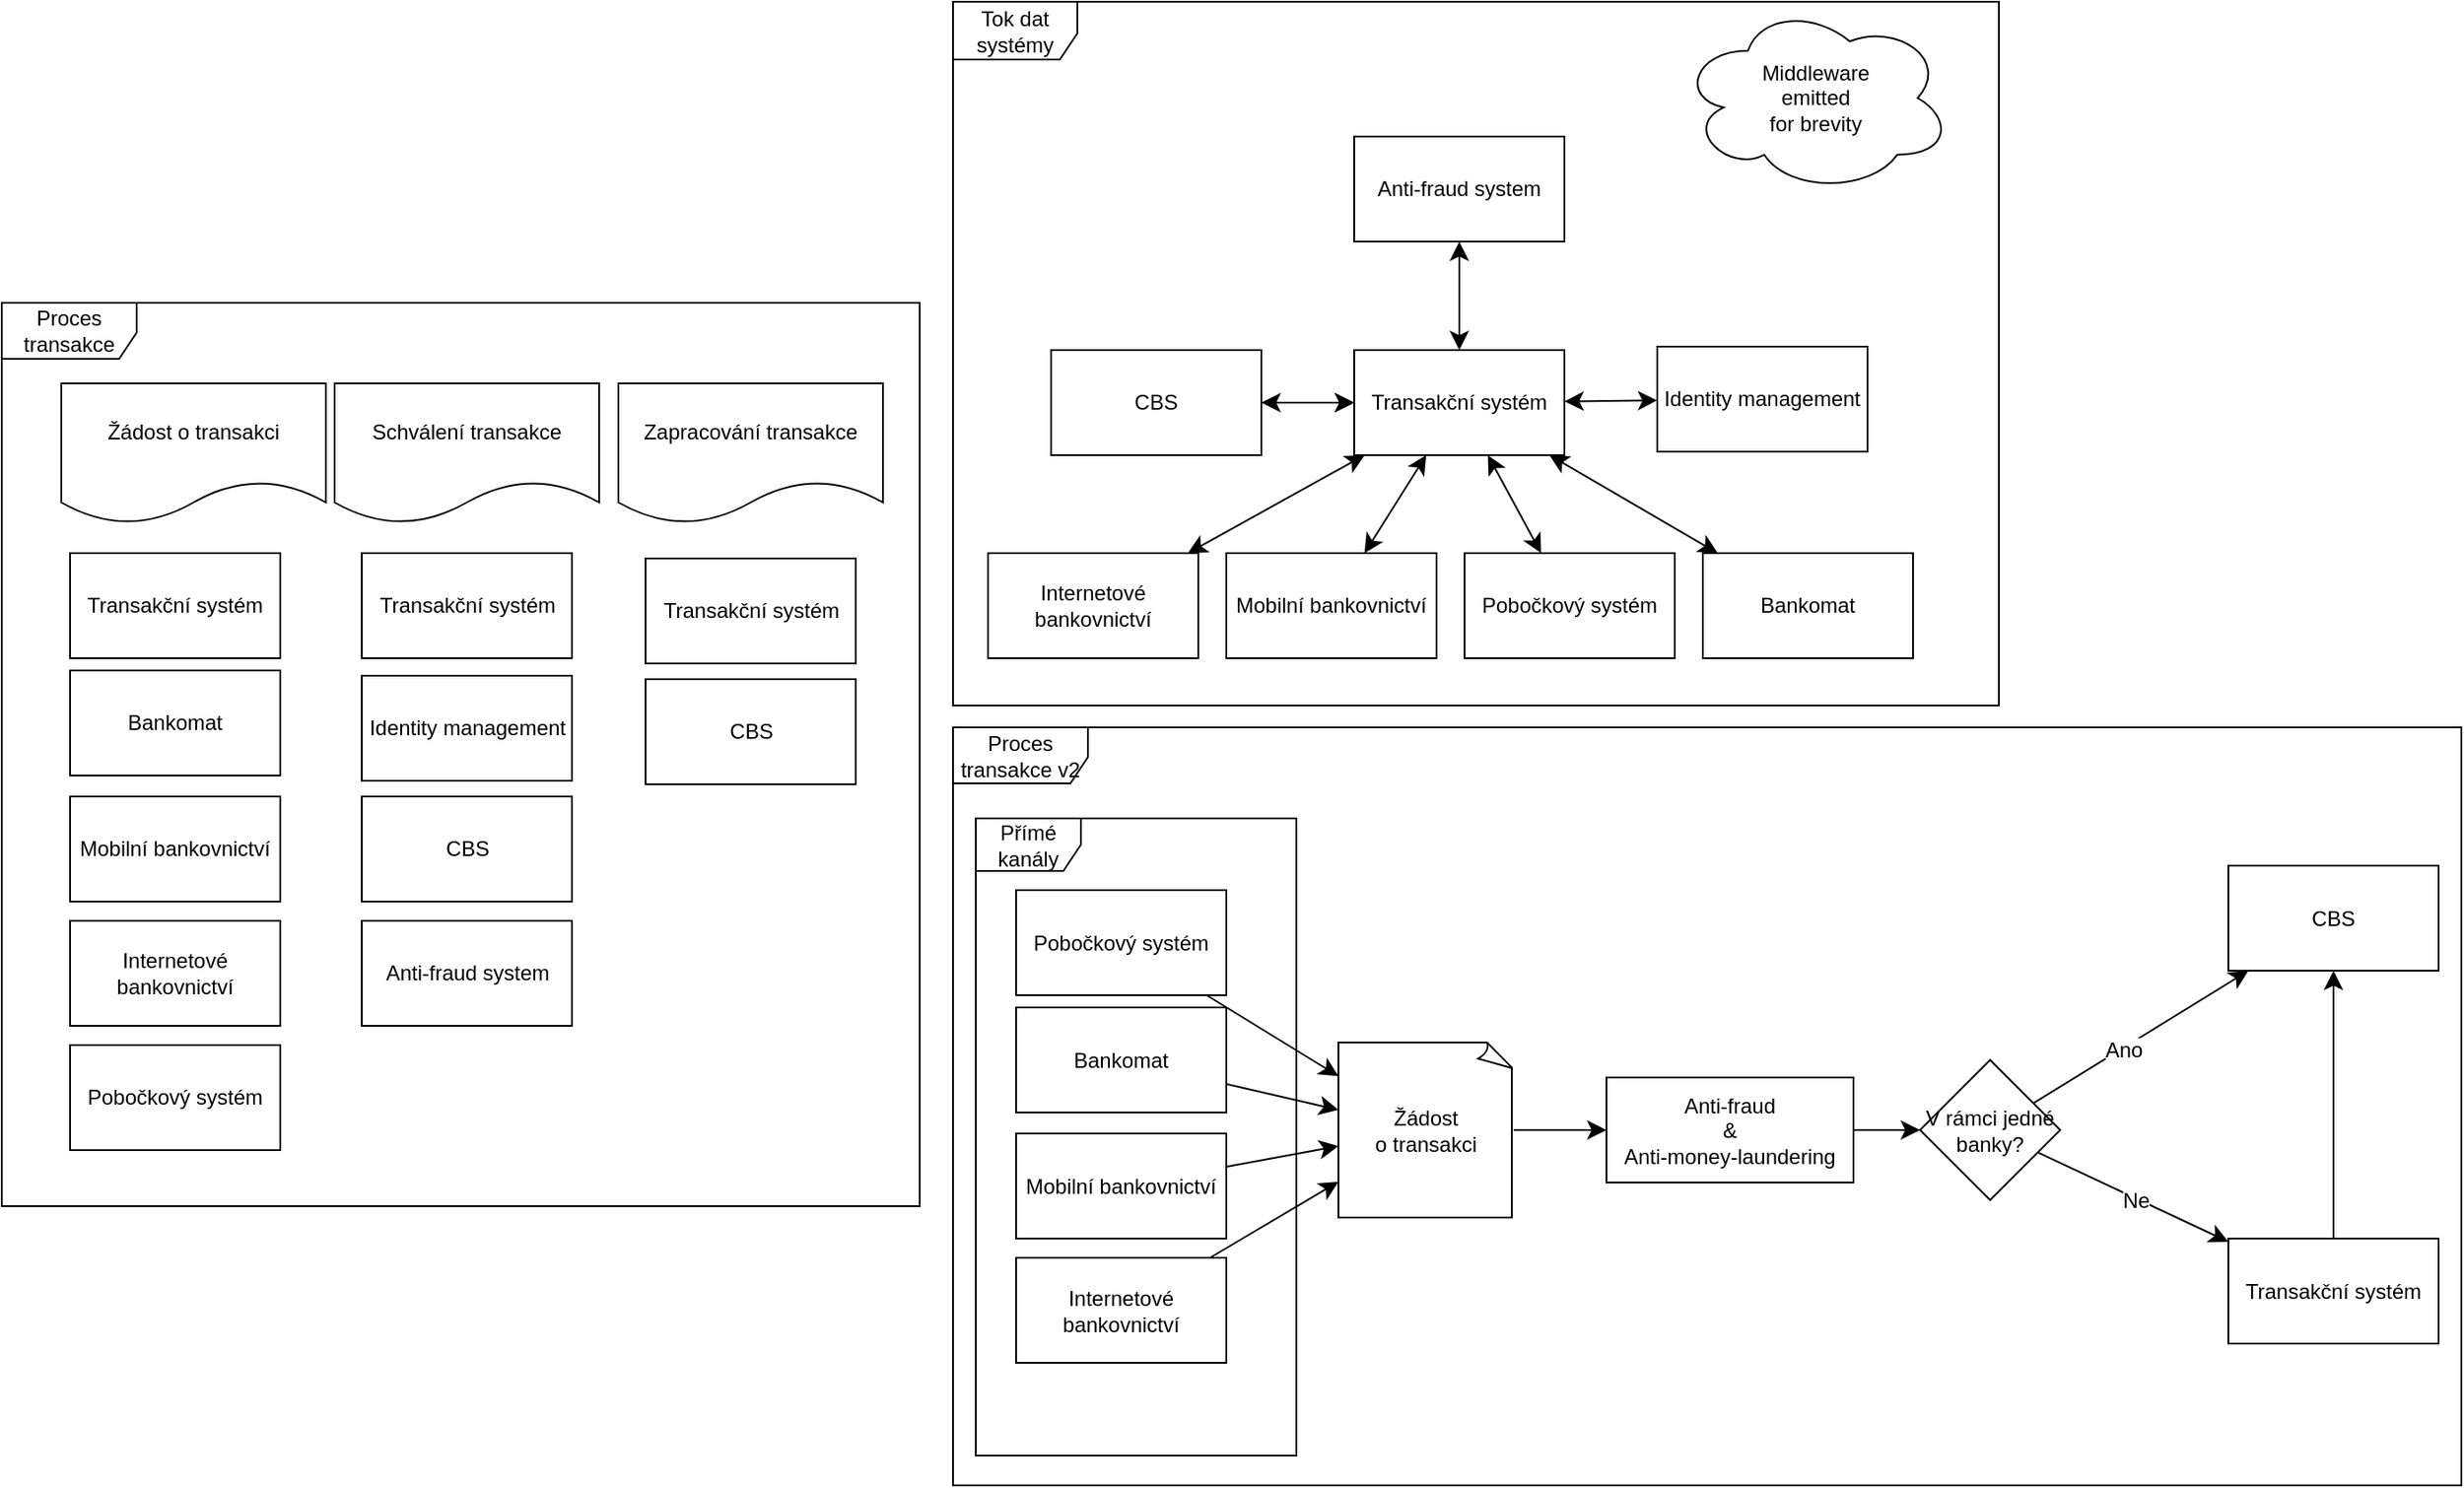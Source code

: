 <mxfile version="27.0.2" pages="4">
  <diagram name="Domain" id="Srr-PB7GzdfBu_JWQ3YN">
    <mxGraphModel dx="1637" dy="1270" grid="0" gridSize="10" guides="1" tooltips="1" connect="1" arrows="1" fold="1" page="0" pageScale="1" pageWidth="850" pageHeight="1100" math="0" shadow="0">
      <root>
        <mxCell id="0" />
        <mxCell id="1" parent="0" />
        <mxCell id="hF1h-VePGLgBySQFq1k3-8" style="edgeStyle=none;curved=1;rounded=0;orthogonalLoop=1;jettySize=auto;html=1;fontSize=12;startSize=8;endSize=8;startArrow=classic;startFill=1;" parent="1" source="hF1h-VePGLgBySQFq1k3-1" target="hF1h-VePGLgBySQFq1k3-14" edge="1">
          <mxGeometry relative="1" as="geometry">
            <mxPoint x="817.956" y="199" as="targetPoint" />
          </mxGeometry>
        </mxCell>
        <mxCell id="hF1h-VePGLgBySQFq1k3-1" value="Internetové bankovnictví" style="rounded=0;whiteSpace=wrap;html=1;" parent="1" vertex="1">
          <mxGeometry x="569" y="301" width="120" height="60" as="geometry" />
        </mxCell>
        <mxCell id="hF1h-VePGLgBySQFq1k3-9" style="edgeStyle=none;curved=1;rounded=0;orthogonalLoop=1;jettySize=auto;html=1;fontSize=12;startSize=8;endSize=8;startArrow=classic;startFill=1;" parent="1" source="hF1h-VePGLgBySQFq1k3-2" target="hF1h-VePGLgBySQFq1k3-14" edge="1">
          <mxGeometry relative="1" as="geometry">
            <mxPoint x="836.266" y="199" as="targetPoint" />
          </mxGeometry>
        </mxCell>
        <mxCell id="hF1h-VePGLgBySQFq1k3-2" value="Mobilní bankovnictví" style="rounded=0;whiteSpace=wrap;html=1;" parent="1" vertex="1">
          <mxGeometry x="705" y="301" width="120" height="60" as="geometry" />
        </mxCell>
        <mxCell id="hF1h-VePGLgBySQFq1k3-3" value="Pobočkový systém" style="rounded=0;whiteSpace=wrap;html=1;" parent="1" vertex="1">
          <mxGeometry x="841" y="301" width="120" height="60" as="geometry" />
        </mxCell>
        <mxCell id="hF1h-VePGLgBySQFq1k3-24" style="edgeStyle=none;curved=1;rounded=0;orthogonalLoop=1;jettySize=auto;html=1;fontSize=12;startSize=8;endSize=8;startArrow=classic;startFill=1;" parent="1" source="hF1h-VePGLgBySQFq1k3-4" target="hF1h-VePGLgBySQFq1k3-14" edge="1">
          <mxGeometry relative="1" as="geometry" />
        </mxCell>
        <mxCell id="hF1h-VePGLgBySQFq1k3-4" value="Bankomat" style="rounded=0;whiteSpace=wrap;html=1;" parent="1" vertex="1">
          <mxGeometry x="977" y="301" width="120" height="60" as="geometry" />
        </mxCell>
        <mxCell id="hF1h-VePGLgBySQFq1k3-15" style="edgeStyle=none;curved=1;rounded=0;orthogonalLoop=1;jettySize=auto;html=1;fontSize=12;startSize=8;endSize=8;" parent="1" source="hF1h-VePGLgBySQFq1k3-5" target="hF1h-VePGLgBySQFq1k3-14" edge="1">
          <mxGeometry relative="1" as="geometry" />
        </mxCell>
        <mxCell id="hF1h-VePGLgBySQFq1k3-5" value="CBS" style="rounded=0;whiteSpace=wrap;html=1;" parent="1" vertex="1">
          <mxGeometry x="605" y="185" width="120" height="60" as="geometry" />
        </mxCell>
        <mxCell id="hF1h-VePGLgBySQFq1k3-10" style="edgeStyle=none;curved=1;rounded=0;orthogonalLoop=1;jettySize=auto;html=1;fontSize=12;startSize=8;endSize=8;startArrow=classic;startFill=1;" parent="1" source="hF1h-VePGLgBySQFq1k3-3" target="hF1h-VePGLgBySQFq1k3-14" edge="1">
          <mxGeometry relative="1" as="geometry">
            <mxPoint x="854.577" y="199" as="targetPoint" />
          </mxGeometry>
        </mxCell>
        <mxCell id="hF1h-VePGLgBySQFq1k3-28" value="" style="edgeStyle=none;curved=1;rounded=0;orthogonalLoop=1;jettySize=auto;html=1;fontSize=12;startSize=8;endSize=8;startArrow=classic;startFill=1;" parent="1" source="hF1h-VePGLgBySQFq1k3-14" target="hF1h-VePGLgBySQFq1k3-5" edge="1">
          <mxGeometry relative="1" as="geometry" />
        </mxCell>
        <mxCell id="hF1h-VePGLgBySQFq1k3-14" value="Transakční systém" style="rounded=0;whiteSpace=wrap;html=1;" parent="1" vertex="1">
          <mxGeometry x="778" y="185" width="120" height="60" as="geometry" />
        </mxCell>
        <mxCell id="hF1h-VePGLgBySQFq1k3-16" value="&lt;div&gt;Middleware&lt;/div&gt;&lt;div&gt;emitted&lt;/div&gt;&lt;div&gt;for brevity&lt;/div&gt;" style="ellipse;shape=cloud;whiteSpace=wrap;html=1;" parent="1" vertex="1">
          <mxGeometry x="964" y="-13" width="155" height="108" as="geometry" />
        </mxCell>
        <mxCell id="hF1h-VePGLgBySQFq1k3-18" value="Tok dat systémy" style="shape=umlFrame;whiteSpace=wrap;html=1;pointerEvents=0;width=71;height=33;" parent="1" vertex="1">
          <mxGeometry x="549" y="-14" width="597" height="402" as="geometry" />
        </mxCell>
        <mxCell id="hF1h-VePGLgBySQFq1k3-27" style="edgeStyle=none;curved=1;rounded=0;orthogonalLoop=1;jettySize=auto;html=1;fontSize=12;startSize=8;endSize=8;startArrow=classic;startFill=1;" parent="1" source="hF1h-VePGLgBySQFq1k3-21" target="hF1h-VePGLgBySQFq1k3-14" edge="1">
          <mxGeometry relative="1" as="geometry" />
        </mxCell>
        <mxCell id="hF1h-VePGLgBySQFq1k3-21" value="Anti-fraud system" style="rounded=0;whiteSpace=wrap;html=1;" parent="1" vertex="1">
          <mxGeometry x="778" y="63" width="120" height="60" as="geometry" />
        </mxCell>
        <mxCell id="hF1h-VePGLgBySQFq1k3-26" style="edgeStyle=none;curved=1;rounded=0;orthogonalLoop=1;jettySize=auto;html=1;fontSize=12;startSize=8;endSize=8;startArrow=classic;startFill=1;" parent="1" source="hF1h-VePGLgBySQFq1k3-25" target="hF1h-VePGLgBySQFq1k3-14" edge="1">
          <mxGeometry relative="1" as="geometry" />
        </mxCell>
        <mxCell id="hF1h-VePGLgBySQFq1k3-25" value="Identity management" style="rounded=0;whiteSpace=wrap;html=1;" parent="1" vertex="1">
          <mxGeometry x="951" y="183" width="120" height="60" as="geometry" />
        </mxCell>
        <mxCell id="hF1h-VePGLgBySQFq1k3-29" value="Proces transakce" style="shape=umlFrame;whiteSpace=wrap;html=1;pointerEvents=0;width=77;height=32;" parent="1" vertex="1">
          <mxGeometry x="6" y="158" width="524" height="516" as="geometry" />
        </mxCell>
        <mxCell id="hF1h-VePGLgBySQFq1k3-34" value="Žádost o transakci" style="shape=document;whiteSpace=wrap;html=1;boundedLbl=1;" parent="1" vertex="1">
          <mxGeometry x="40" y="204" width="151" height="80" as="geometry" />
        </mxCell>
        <mxCell id="hF1h-VePGLgBySQFq1k3-35" value="Internetové bankovnictví" style="rounded=0;whiteSpace=wrap;html=1;" parent="1" vertex="1">
          <mxGeometry x="45" y="511" width="120" height="60" as="geometry" />
        </mxCell>
        <mxCell id="hF1h-VePGLgBySQFq1k3-36" value="Mobilní bankovnictví" style="rounded=0;whiteSpace=wrap;html=1;" parent="1" vertex="1">
          <mxGeometry x="45" y="440" width="120" height="60" as="geometry" />
        </mxCell>
        <mxCell id="hF1h-VePGLgBySQFq1k3-37" value="Pobočkový systém" style="rounded=0;whiteSpace=wrap;html=1;" parent="1" vertex="1">
          <mxGeometry x="45" y="582" width="120" height="60" as="geometry" />
        </mxCell>
        <mxCell id="hF1h-VePGLgBySQFq1k3-38" value="Bankomat" style="rounded=0;whiteSpace=wrap;html=1;" parent="1" vertex="1">
          <mxGeometry x="45" y="368" width="120" height="60" as="geometry" />
        </mxCell>
        <mxCell id="hF1h-VePGLgBySQFq1k3-39" value="Schválení transakce" style="shape=document;whiteSpace=wrap;html=1;boundedLbl=1;" parent="1" vertex="1">
          <mxGeometry x="196" y="204" width="151" height="80" as="geometry" />
        </mxCell>
        <mxCell id="hF1h-VePGLgBySQFq1k3-40" value="Transakční systém" style="rounded=0;whiteSpace=wrap;html=1;" parent="1" vertex="1">
          <mxGeometry x="45" y="301" width="120" height="60" as="geometry" />
        </mxCell>
        <mxCell id="hF1h-VePGLgBySQFq1k3-41" value="Transakční systém" style="rounded=0;whiteSpace=wrap;html=1;" parent="1" vertex="1">
          <mxGeometry x="211.5" y="301" width="120" height="60" as="geometry" />
        </mxCell>
        <mxCell id="hF1h-VePGLgBySQFq1k3-42" value="Identity management" style="rounded=0;whiteSpace=wrap;html=1;" parent="1" vertex="1">
          <mxGeometry x="211.5" y="371" width="120" height="60" as="geometry" />
        </mxCell>
        <mxCell id="hF1h-VePGLgBySQFq1k3-43" value="CBS" style="rounded=0;whiteSpace=wrap;html=1;" parent="1" vertex="1">
          <mxGeometry x="211.5" y="440" width="120" height="60" as="geometry" />
        </mxCell>
        <mxCell id="hF1h-VePGLgBySQFq1k3-44" value="Anti-fraud system" style="rounded=0;whiteSpace=wrap;html=1;" parent="1" vertex="1">
          <mxGeometry x="211.5" y="511" width="120" height="60" as="geometry" />
        </mxCell>
        <mxCell id="hF1h-VePGLgBySQFq1k3-45" value="Zapracování transakce" style="shape=document;whiteSpace=wrap;html=1;boundedLbl=1;" parent="1" vertex="1">
          <mxGeometry x="358" y="204" width="151" height="80" as="geometry" />
        </mxCell>
        <mxCell id="hF1h-VePGLgBySQFq1k3-46" value="Transakční systém" style="rounded=0;whiteSpace=wrap;html=1;" parent="1" vertex="1">
          <mxGeometry x="373.5" y="304" width="120" height="60" as="geometry" />
        </mxCell>
        <mxCell id="hF1h-VePGLgBySQFq1k3-48" value="CBS" style="rounded=0;whiteSpace=wrap;html=1;" parent="1" vertex="1">
          <mxGeometry x="373.5" y="373" width="120" height="60" as="geometry" />
        </mxCell>
        <mxCell id="hF1h-VePGLgBySQFq1k3-50" value="Proces transakce v2" style="shape=umlFrame;whiteSpace=wrap;html=1;pointerEvents=0;width=77;height=32;" parent="1" vertex="1">
          <mxGeometry x="549" y="400.5" width="861" height="433" as="geometry" />
        </mxCell>
        <mxCell id="hF1h-VePGLgBySQFq1k3-60" style="edgeStyle=none;curved=1;rounded=0;orthogonalLoop=1;jettySize=auto;html=1;fontSize=12;startSize=8;endSize=8;" parent="1" source="hF1h-VePGLgBySQFq1k3-52" target="hF1h-VePGLgBySQFq1k3-56" edge="1">
          <mxGeometry relative="1" as="geometry" />
        </mxCell>
        <mxCell id="hF1h-VePGLgBySQFq1k3-52" value="Internetové bankovnictví" style="rounded=0;whiteSpace=wrap;html=1;" parent="1" vertex="1">
          <mxGeometry x="585" y="703.5" width="120" height="60" as="geometry" />
        </mxCell>
        <mxCell id="hF1h-VePGLgBySQFq1k3-59" style="edgeStyle=none;curved=1;rounded=0;orthogonalLoop=1;jettySize=auto;html=1;fontSize=12;startSize=8;endSize=8;" parent="1" source="hF1h-VePGLgBySQFq1k3-53" target="hF1h-VePGLgBySQFq1k3-56" edge="1">
          <mxGeometry relative="1" as="geometry" />
        </mxCell>
        <mxCell id="hF1h-VePGLgBySQFq1k3-53" value="Mobilní bankovnictví" style="rounded=0;whiteSpace=wrap;html=1;" parent="1" vertex="1">
          <mxGeometry x="585" y="632.5" width="120" height="60" as="geometry" />
        </mxCell>
        <mxCell id="hF1h-VePGLgBySQFq1k3-58" style="edgeStyle=none;curved=1;rounded=0;orthogonalLoop=1;jettySize=auto;html=1;fontSize=12;startSize=8;endSize=8;" parent="1" source="hF1h-VePGLgBySQFq1k3-54" target="hF1h-VePGLgBySQFq1k3-56" edge="1">
          <mxGeometry relative="1" as="geometry" />
        </mxCell>
        <mxCell id="hF1h-VePGLgBySQFq1k3-54" value="Bankomat" style="rounded=0;whiteSpace=wrap;html=1;" parent="1" vertex="1">
          <mxGeometry x="585" y="560.5" width="120" height="60" as="geometry" />
        </mxCell>
        <mxCell id="hF1h-VePGLgBySQFq1k3-57" style="edgeStyle=none;curved=1;rounded=0;orthogonalLoop=1;jettySize=auto;html=1;fontSize=12;startSize=8;endSize=8;" parent="1" source="hF1h-VePGLgBySQFq1k3-55" target="hF1h-VePGLgBySQFq1k3-56" edge="1">
          <mxGeometry relative="1" as="geometry" />
        </mxCell>
        <mxCell id="hF1h-VePGLgBySQFq1k3-55" value="Pobočkový systém" style="rounded=0;whiteSpace=wrap;html=1;" parent="1" vertex="1">
          <mxGeometry x="585" y="493.5" width="120" height="60" as="geometry" />
        </mxCell>
        <mxCell id="hF1h-VePGLgBySQFq1k3-63" style="edgeStyle=none;curved=1;rounded=0;orthogonalLoop=1;jettySize=auto;html=1;fontSize=12;startSize=8;endSize=8;" parent="1" source="hF1h-VePGLgBySQFq1k3-56" target="hF1h-VePGLgBySQFq1k3-61" edge="1">
          <mxGeometry relative="1" as="geometry" />
        </mxCell>
        <mxCell id="hF1h-VePGLgBySQFq1k3-56" value="&lt;div&gt;Žádost&lt;/div&gt;&lt;div&gt;o transakci&lt;/div&gt;" style="whiteSpace=wrap;html=1;shape=mxgraph.basic.document" parent="1" vertex="1">
          <mxGeometry x="769" y="580.5" width="100" height="100" as="geometry" />
        </mxCell>
        <mxCell id="hF1h-VePGLgBySQFq1k3-65" style="edgeStyle=none;curved=1;rounded=0;orthogonalLoop=1;jettySize=auto;html=1;fontSize=12;startSize=8;endSize=8;" parent="1" source="hF1h-VePGLgBySQFq1k3-61" target="hF1h-VePGLgBySQFq1k3-64" edge="1">
          <mxGeometry relative="1" as="geometry" />
        </mxCell>
        <mxCell id="hF1h-VePGLgBySQFq1k3-61" value="&lt;div&gt;Anti-fraud&lt;/div&gt;&lt;div&gt;&amp;amp;&lt;/div&gt;&lt;div&gt;Anti-money-laundering&lt;/div&gt;" style="rounded=0;whiteSpace=wrap;html=1;" parent="1" vertex="1">
          <mxGeometry x="922" y="600.5" width="141" height="60" as="geometry" />
        </mxCell>
        <mxCell id="hF1h-VePGLgBySQFq1k3-68" style="edgeStyle=none;curved=1;rounded=0;orthogonalLoop=1;jettySize=auto;html=1;fontSize=12;startSize=8;endSize=8;" parent="1" source="hF1h-VePGLgBySQFq1k3-64" target="hF1h-VePGLgBySQFq1k3-67" edge="1">
          <mxGeometry relative="1" as="geometry" />
        </mxCell>
        <mxCell id="hF1h-VePGLgBySQFq1k3-71" value="Ne" style="edgeLabel;html=1;align=center;verticalAlign=middle;resizable=0;points=[];fontSize=12;" parent="hF1h-VePGLgBySQFq1k3-68" vertex="1" connectable="0">
          <mxGeometry x="0.021" y="-1" relative="1" as="geometry">
            <mxPoint as="offset" />
          </mxGeometry>
        </mxCell>
        <mxCell id="hF1h-VePGLgBySQFq1k3-69" style="edgeStyle=none;curved=1;rounded=0;orthogonalLoop=1;jettySize=auto;html=1;fontSize=12;startSize=8;endSize=8;" parent="1" source="hF1h-VePGLgBySQFq1k3-64" target="hF1h-VePGLgBySQFq1k3-66" edge="1">
          <mxGeometry relative="1" as="geometry" />
        </mxCell>
        <mxCell id="hF1h-VePGLgBySQFq1k3-70" value="Ano" style="edgeLabel;html=1;align=center;verticalAlign=middle;resizable=0;points=[];fontSize=12;" parent="hF1h-VePGLgBySQFq1k3-69" vertex="1" connectable="0">
          <mxGeometry x="-0.178" y="-1" relative="1" as="geometry">
            <mxPoint as="offset" />
          </mxGeometry>
        </mxCell>
        <mxCell id="hF1h-VePGLgBySQFq1k3-64" value="V rámci jedné banky?" style="rhombus;whiteSpace=wrap;html=1;" parent="1" vertex="1">
          <mxGeometry x="1101" y="590.5" width="80" height="80" as="geometry" />
        </mxCell>
        <mxCell id="hF1h-VePGLgBySQFq1k3-66" value="CBS" style="rounded=0;whiteSpace=wrap;html=1;" parent="1" vertex="1">
          <mxGeometry x="1277" y="479.5" width="120" height="60" as="geometry" />
        </mxCell>
        <mxCell id="hF1h-VePGLgBySQFq1k3-72" style="edgeStyle=none;curved=1;rounded=0;orthogonalLoop=1;jettySize=auto;html=1;fontSize=12;startSize=8;endSize=8;" parent="1" source="hF1h-VePGLgBySQFq1k3-67" target="hF1h-VePGLgBySQFq1k3-66" edge="1">
          <mxGeometry relative="1" as="geometry" />
        </mxCell>
        <mxCell id="hF1h-VePGLgBySQFq1k3-67" value="Transakční systém" style="rounded=0;whiteSpace=wrap;html=1;" parent="1" vertex="1">
          <mxGeometry x="1277" y="692.5" width="120" height="60" as="geometry" />
        </mxCell>
        <mxCell id="hF1h-VePGLgBySQFq1k3-74" value="Přímé kanály" style="shape=umlFrame;whiteSpace=wrap;html=1;pointerEvents=0;" parent="1" vertex="1">
          <mxGeometry x="562" y="452.5" width="183" height="364" as="geometry" />
        </mxCell>
      </root>
    </mxGraphModel>
  </diagram>
  <diagram id="1sUZIcGj-PZE0xMs899g" name="Domain-final">
    <mxGraphModel dx="782" dy="282" grid="0" gridSize="10" guides="1" tooltips="1" connect="1" arrows="1" fold="1" page="0" pageScale="1" pageWidth="850" pageHeight="1100" background="#E0E0E0" math="0" shadow="0">
      <root>
        <mxCell id="0" />
        <mxCell id="1" parent="0" />
        <mxCell id="IrDmCPm-0OVPrX7uoP9J-2" style="edgeStyle=none;curved=1;rounded=0;orthogonalLoop=1;jettySize=auto;html=1;fontSize=12;startSize=8;endSize=8;" parent="1" source="IrDmCPm-0OVPrX7uoP9J-3" target="IrDmCPm-0OVPrX7uoP9J-11" edge="1">
          <mxGeometry relative="1" as="geometry" />
        </mxCell>
        <mxCell id="IrDmCPm-0OVPrX7uoP9J-3" value="Internetové bankovnictví" style="rounded=0;whiteSpace=wrap;html=1;fillColor=#DAFAE4;" parent="1" vertex="1">
          <mxGeometry x="593.5" y="494" width="120" height="60" as="geometry" />
        </mxCell>
        <mxCell id="IrDmCPm-0OVPrX7uoP9J-4" style="edgeStyle=none;curved=1;rounded=0;orthogonalLoop=1;jettySize=auto;html=1;fontSize=12;startSize=8;endSize=8;" parent="1" source="IrDmCPm-0OVPrX7uoP9J-5" target="IrDmCPm-0OVPrX7uoP9J-11" edge="1">
          <mxGeometry relative="1" as="geometry" />
        </mxCell>
        <mxCell id="IrDmCPm-0OVPrX7uoP9J-5" value="Mobilní bankovnictví" style="rounded=0;whiteSpace=wrap;html=1;fillColor=#4B917D;" parent="1" vertex="1">
          <mxGeometry x="593.5" y="580.5" width="120" height="60" as="geometry" />
        </mxCell>
        <mxCell id="IrDmCPm-0OVPrX7uoP9J-6" style="edgeStyle=none;curved=1;rounded=0;orthogonalLoop=1;jettySize=auto;html=1;fontSize=12;startSize=8;endSize=8;" parent="1" source="IrDmCPm-0OVPrX7uoP9J-7" target="IrDmCPm-0OVPrX7uoP9J-11" edge="1">
          <mxGeometry relative="1" as="geometry" />
        </mxCell>
        <mxCell id="IrDmCPm-0OVPrX7uoP9J-7" value="Bankomat" style="rounded=0;whiteSpace=wrap;html=1;fillColor=#A0C7FE;" parent="1" vertex="1">
          <mxGeometry x="593.5" y="666" width="120" height="60" as="geometry" />
        </mxCell>
        <mxCell id="IrDmCPm-0OVPrX7uoP9J-8" style="edgeStyle=none;curved=1;rounded=0;orthogonalLoop=1;jettySize=auto;html=1;fontSize=12;startSize=8;endSize=8;" parent="1" source="IrDmCPm-0OVPrX7uoP9J-9" target="IrDmCPm-0OVPrX7uoP9J-11" edge="1">
          <mxGeometry relative="1" as="geometry" />
        </mxCell>
        <mxCell id="IrDmCPm-0OVPrX7uoP9J-9" value="Pobočkový systém" style="rounded=0;whiteSpace=wrap;html=1;fillColor=#FFD6C0;fontColor=#333333;strokeColor=#666666;" parent="1" vertex="1">
          <mxGeometry x="593.5" y="752.5" width="120" height="60" as="geometry" />
        </mxCell>
        <mxCell id="IrDmCPm-0OVPrX7uoP9J-10" style="edgeStyle=none;curved=1;rounded=0;orthogonalLoop=1;jettySize=auto;html=1;fontSize=12;startSize=8;endSize=8;" parent="1" source="IrDmCPm-0OVPrX7uoP9J-11" target="IrDmCPm-0OVPrX7uoP9J-13" edge="1">
          <mxGeometry relative="1" as="geometry" />
        </mxCell>
        <mxCell id="IrDmCPm-0OVPrX7uoP9J-11" value="&lt;div&gt;Žádost&lt;/div&gt;&lt;div&gt;o transakci&lt;/div&gt;" style="whiteSpace=wrap;html=1;shape=mxgraph.basic.document;fillColor=#dae8fc;strokeColor=#6c8ebf;" parent="1" vertex="1">
          <mxGeometry x="769" y="580.5" width="100" height="100" as="geometry" />
        </mxCell>
        <mxCell id="IrDmCPm-0OVPrX7uoP9J-12" style="edgeStyle=none;curved=1;rounded=0;orthogonalLoop=1;jettySize=auto;html=1;fontSize=12;startSize=8;endSize=8;" parent="1" source="IrDmCPm-0OVPrX7uoP9J-13" target="IrDmCPm-0OVPrX7uoP9J-18" edge="1">
          <mxGeometry relative="1" as="geometry" />
        </mxCell>
        <mxCell id="IrDmCPm-0OVPrX7uoP9J-13" value="&lt;div&gt;Anti-fraud&lt;/div&gt;&lt;div&gt;&amp;amp;&lt;/div&gt;&lt;div&gt;Anti-money-laundering&lt;/div&gt;" style="rounded=0;whiteSpace=wrap;html=1;fillColor=#dae8fc;strokeColor=#6c8ebf;" parent="1" vertex="1">
          <mxGeometry x="922" y="600.5" width="141" height="60" as="geometry" />
        </mxCell>
        <mxCell id="IrDmCPm-0OVPrX7uoP9J-14" style="edgeStyle=none;curved=1;rounded=0;orthogonalLoop=1;jettySize=auto;html=1;fontSize=12;startSize=8;endSize=8;" parent="1" source="IrDmCPm-0OVPrX7uoP9J-18" target="IrDmCPm-0OVPrX7uoP9J-21" edge="1">
          <mxGeometry relative="1" as="geometry" />
        </mxCell>
        <mxCell id="IrDmCPm-0OVPrX7uoP9J-15" value="Ne" style="edgeLabel;html=1;align=center;verticalAlign=middle;resizable=0;points=[];fontSize=12;labelBackgroundColor=none;" parent="IrDmCPm-0OVPrX7uoP9J-14" vertex="1" connectable="0">
          <mxGeometry x="0.021" y="-1" relative="1" as="geometry">
            <mxPoint x="8" y="-12" as="offset" />
          </mxGeometry>
        </mxCell>
        <mxCell id="IrDmCPm-0OVPrX7uoP9J-16" style="edgeStyle=none;curved=1;rounded=0;orthogonalLoop=1;jettySize=auto;html=1;fontSize=12;startSize=8;endSize=8;" parent="1" source="IrDmCPm-0OVPrX7uoP9J-18" target="IrDmCPm-0OVPrX7uoP9J-19" edge="1">
          <mxGeometry relative="1" as="geometry" />
        </mxCell>
        <mxCell id="IrDmCPm-0OVPrX7uoP9J-17" value="Ano" style="edgeLabel;html=1;align=center;verticalAlign=middle;resizable=0;points=[];fontSize=12;labelBackgroundColor=none;" parent="IrDmCPm-0OVPrX7uoP9J-16" vertex="1" connectable="0">
          <mxGeometry x="-0.178" y="-1" relative="1" as="geometry">
            <mxPoint x="-12" y="-10" as="offset" />
          </mxGeometry>
        </mxCell>
        <mxCell id="IrDmCPm-0OVPrX7uoP9J-18" value="V rámci jedné banky?" style="rhombus;whiteSpace=wrap;html=1;fillColor=#dae8fc;strokeColor=#6c8ebf;" parent="1" vertex="1">
          <mxGeometry x="1099" y="573.25" width="116" height="114.5" as="geometry" />
        </mxCell>
        <mxCell id="IrDmCPm-0OVPrX7uoP9J-19" value="CBS" style="rounded=0;whiteSpace=wrap;html=1;fillColor=#dae8fc;strokeColor=#6c8ebf;" parent="1" vertex="1">
          <mxGeometry x="1277" y="479.5" width="120" height="60" as="geometry" />
        </mxCell>
        <mxCell id="IrDmCPm-0OVPrX7uoP9J-20" style="edgeStyle=none;curved=1;rounded=0;orthogonalLoop=1;jettySize=auto;html=1;fontSize=12;startSize=8;endSize=8;" parent="1" source="IrDmCPm-0OVPrX7uoP9J-21" target="IrDmCPm-0OVPrX7uoP9J-19" edge="1">
          <mxGeometry relative="1" as="geometry" />
        </mxCell>
        <mxCell id="Bg78i5Ha4cM5heAlWPXI-4" value="&lt;div&gt;Zapracování&lt;/div&gt;" style="edgeLabel;html=1;align=center;verticalAlign=middle;resizable=0;points=[];labelBackgroundColor=none;" vertex="1" connectable="0" parent="IrDmCPm-0OVPrX7uoP9J-20">
          <mxGeometry x="0.078" relative="1" as="geometry">
            <mxPoint x="36" y="4" as="offset" />
          </mxGeometry>
        </mxCell>
        <mxCell id="IrDmCPm-0OVPrX7uoP9J-21" value="Transakční systém" style="rounded=0;whiteSpace=wrap;html=1;fillColor=#dae8fc;strokeColor=#6c8ebf;" parent="1" vertex="1">
          <mxGeometry x="1277" y="692.5" width="120" height="60" as="geometry" />
        </mxCell>
        <mxCell id="IrDmCPm-0OVPrX7uoP9J-22" value="Přímé kanály" style="shape=umlFrame;whiteSpace=wrap;html=1;pointerEvents=0;width=63;height=35;fillColor=#E0E0E0;" parent="1" vertex="1">
          <mxGeometry x="562" y="446" width="183" height="403" as="geometry" />
        </mxCell>
      </root>
    </mxGraphModel>
  </diagram>
  <diagram id="PHQHVo5JUG9VmnevGxZF" name="Flow">
    <mxGraphModel dx="2218" dy="1390" grid="0" gridSize="10" guides="1" tooltips="1" connect="1" arrows="1" fold="1" page="0" pageScale="1" pageWidth="850" pageHeight="1100" math="0" shadow="0">
      <root>
        <mxCell id="0" />
        <mxCell id="1" parent="0" />
        <mxCell id="h0MbBJCDrWr-Iao-kwCE-30" style="edgeStyle=none;curved=1;rounded=0;orthogonalLoop=1;jettySize=auto;html=1;fontSize=12;startSize=8;endSize=8;" edge="1" parent="1" source="h0MbBJCDrWr-Iao-kwCE-2" target="h0MbBJCDrWr-Iao-kwCE-3">
          <mxGeometry relative="1" as="geometry" />
        </mxCell>
        <mxCell id="h0MbBJCDrWr-Iao-kwCE-2" value="&lt;div&gt;Data&lt;/div&gt;&lt;div&gt;Stage&lt;/div&gt;&lt;div&gt;Area&lt;/div&gt;" style="rounded=1;whiteSpace=wrap;html=1;" vertex="1" parent="1">
          <mxGeometry x="-442" y="-89" width="120" height="548" as="geometry" />
        </mxCell>
        <mxCell id="h0MbBJCDrWr-Iao-kwCE-6" value="&lt;div&gt;Reporting&lt;/div&gt;&lt;div&gt;Portal&lt;/div&gt;" style="image;html=1;image=img/lib/clip_art/finance/Graph_128x128.png" vertex="1" parent="1">
          <mxGeometry x="110" y="141" width="80" height="80" as="geometry" />
        </mxCell>
        <mxCell id="h0MbBJCDrWr-Iao-kwCE-8" value="" style="group" vertex="1" connectable="0" parent="1">
          <mxGeometry x="-59" y="141" width="74" height="121" as="geometry" />
        </mxCell>
        <mxCell id="h0MbBJCDrWr-Iao-kwCE-4" value="" style="shape=cylinder3;whiteSpace=wrap;html=1;boundedLbl=1;backgroundOutline=1;size=15;" vertex="1" parent="h0MbBJCDrWr-Iao-kwCE-8">
          <mxGeometry width="71.613" height="80" as="geometry" />
        </mxCell>
        <mxCell id="h0MbBJCDrWr-Iao-kwCE-7" value="&lt;div&gt;Mart&lt;/div&gt;&lt;div&gt;Controlling&lt;/div&gt;" style="text;html=1;align=center;verticalAlign=middle;whiteSpace=wrap;rounded=0;" vertex="1" parent="h0MbBJCDrWr-Iao-kwCE-8">
          <mxGeometry x="2.387" y="91" width="71.613" height="30" as="geometry" />
        </mxCell>
        <mxCell id="h0MbBJCDrWr-Iao-kwCE-10" value="" style="group" vertex="1" connectable="0" parent="1">
          <mxGeometry x="-252" y="123" width="122" height="166" as="geometry" />
        </mxCell>
        <mxCell id="h0MbBJCDrWr-Iao-kwCE-3" value="" style="shape=cylinder3;whiteSpace=wrap;html=1;boundedLbl=1;backgroundOutline=1;size=15;" vertex="1" parent="h0MbBJCDrWr-Iao-kwCE-10">
          <mxGeometry width="122" height="122" as="geometry" />
        </mxCell>
        <mxCell id="h0MbBJCDrWr-Iao-kwCE-9" value="DWH Core" style="text;html=1;align=center;verticalAlign=middle;whiteSpace=wrap;rounded=0;" vertex="1" parent="h0MbBJCDrWr-Iao-kwCE-10">
          <mxGeometry x="31" y="136" width="60" height="30" as="geometry" />
        </mxCell>
        <mxCell id="h0MbBJCDrWr-Iao-kwCE-12" value="" style="group" vertex="1" connectable="0" parent="1">
          <mxGeometry x="-625" y="-48" width="60" height="110" as="geometry" />
        </mxCell>
        <mxCell id="h0MbBJCDrWr-Iao-kwCE-25" style="edgeStyle=none;curved=1;rounded=0;orthogonalLoop=1;jettySize=auto;html=1;fontSize=12;startSize=8;endSize=8;" edge="1" parent="h0MbBJCDrWr-Iao-kwCE-12" source="h0MbBJCDrWr-Iao-kwCE-1">
          <mxGeometry relative="1" as="geometry">
            <mxPoint x="183.143" y="32" as="targetPoint" />
          </mxGeometry>
        </mxCell>
        <mxCell id="h0MbBJCDrWr-Iao-kwCE-1" value="" style="shape=cylinder3;whiteSpace=wrap;html=1;boundedLbl=1;backgroundOutline=1;size=15;" vertex="1" parent="h0MbBJCDrWr-Iao-kwCE-12">
          <mxGeometry width="59" height="64" as="geometry" />
        </mxCell>
        <mxCell id="h0MbBJCDrWr-Iao-kwCE-11" value="Transakční systém" style="text;html=1;align=center;verticalAlign=middle;whiteSpace=wrap;rounded=0;" vertex="1" parent="h0MbBJCDrWr-Iao-kwCE-12">
          <mxGeometry y="80" width="60" height="30" as="geometry" />
        </mxCell>
        <mxCell id="h0MbBJCDrWr-Iao-kwCE-13" value="" style="group" vertex="1" connectable="0" parent="1">
          <mxGeometry x="-624" y="76" width="60" height="110" as="geometry" />
        </mxCell>
        <mxCell id="h0MbBJCDrWr-Iao-kwCE-14" value="" style="shape=cylinder3;whiteSpace=wrap;html=1;boundedLbl=1;backgroundOutline=1;size=15;" vertex="1" parent="h0MbBJCDrWr-Iao-kwCE-13">
          <mxGeometry width="59" height="64" as="geometry" />
        </mxCell>
        <mxCell id="h0MbBJCDrWr-Iao-kwCE-15" value="CBS" style="text;html=1;align=center;verticalAlign=middle;whiteSpace=wrap;rounded=0;" vertex="1" parent="h0MbBJCDrWr-Iao-kwCE-13">
          <mxGeometry y="80" width="60" height="30" as="geometry" />
        </mxCell>
        <mxCell id="h0MbBJCDrWr-Iao-kwCE-16" value="" style="group" vertex="1" connectable="0" parent="1">
          <mxGeometry x="-623" y="211" width="60" height="110" as="geometry" />
        </mxCell>
        <mxCell id="h0MbBJCDrWr-Iao-kwCE-17" value="" style="shape=cylinder3;whiteSpace=wrap;html=1;boundedLbl=1;backgroundOutline=1;size=15;" vertex="1" parent="h0MbBJCDrWr-Iao-kwCE-16">
          <mxGeometry width="59" height="64" as="geometry" />
        </mxCell>
        <mxCell id="h0MbBJCDrWr-Iao-kwCE-18" value="Anti Money Laundering System" style="text;html=1;align=center;verticalAlign=middle;whiteSpace=wrap;rounded=0;" vertex="1" parent="h0MbBJCDrWr-Iao-kwCE-16">
          <mxGeometry y="80" width="60" height="30" as="geometry" />
        </mxCell>
        <mxCell id="h0MbBJCDrWr-Iao-kwCE-19" value="" style="group" vertex="1" connectable="0" parent="1">
          <mxGeometry x="-623" y="339" width="60" height="110" as="geometry" />
        </mxCell>
        <mxCell id="h0MbBJCDrWr-Iao-kwCE-20" value="" style="shape=cylinder3;whiteSpace=wrap;html=1;boundedLbl=1;backgroundOutline=1;size=15;" vertex="1" parent="h0MbBJCDrWr-Iao-kwCE-19">
          <mxGeometry width="59" height="64" as="geometry" />
        </mxCell>
        <mxCell id="h0MbBJCDrWr-Iao-kwCE-21" value="Anti-Fraud System" style="text;html=1;align=center;verticalAlign=middle;whiteSpace=wrap;rounded=0;" vertex="1" parent="h0MbBJCDrWr-Iao-kwCE-19">
          <mxGeometry y="80" width="60" height="30" as="geometry" />
        </mxCell>
        <mxCell id="h0MbBJCDrWr-Iao-kwCE-27" style="edgeStyle=none;curved=1;rounded=0;orthogonalLoop=1;jettySize=auto;html=1;fontSize=12;startSize=8;endSize=8;entryX=-0.007;entryY=0.359;entryDx=0;entryDy=0;entryPerimeter=0;" edge="1" parent="1" source="h0MbBJCDrWr-Iao-kwCE-14" target="h0MbBJCDrWr-Iao-kwCE-2">
          <mxGeometry relative="1" as="geometry">
            <mxPoint x="-443.833" y="108.0" as="targetPoint" />
          </mxGeometry>
        </mxCell>
        <mxCell id="h0MbBJCDrWr-Iao-kwCE-28" style="edgeStyle=none;curved=1;rounded=0;orthogonalLoop=1;jettySize=auto;html=1;fontSize=12;startSize=8;endSize=8;entryX=0;entryY=0.607;entryDx=0;entryDy=0;entryPerimeter=0;" edge="1" parent="1" source="h0MbBJCDrWr-Iao-kwCE-17" target="h0MbBJCDrWr-Iao-kwCE-2">
          <mxGeometry relative="1" as="geometry">
            <mxPoint x="-443.833" y="243.0" as="targetPoint" />
          </mxGeometry>
        </mxCell>
        <mxCell id="h0MbBJCDrWr-Iao-kwCE-29" style="edgeStyle=none;curved=1;rounded=0;orthogonalLoop=1;jettySize=auto;html=1;fontSize=12;startSize=8;endSize=8;" edge="1" parent="1" source="h0MbBJCDrWr-Iao-kwCE-20">
          <mxGeometry relative="1" as="geometry">
            <mxPoint x="-442" y="370" as="targetPoint" />
          </mxGeometry>
        </mxCell>
        <mxCell id="h0MbBJCDrWr-Iao-kwCE-31" style="edgeStyle=none;curved=1;rounded=0;orthogonalLoop=1;jettySize=auto;html=1;fontSize=12;startSize=8;endSize=8;" edge="1" parent="1" source="h0MbBJCDrWr-Iao-kwCE-3" target="h0MbBJCDrWr-Iao-kwCE-4">
          <mxGeometry relative="1" as="geometry" />
        </mxCell>
        <mxCell id="h0MbBJCDrWr-Iao-kwCE-32" style="edgeStyle=none;curved=1;rounded=0;orthogonalLoop=1;jettySize=auto;html=1;fontSize=12;startSize=8;endSize=8;" edge="1" parent="1" source="h0MbBJCDrWr-Iao-kwCE-4" target="h0MbBJCDrWr-Iao-kwCE-6">
          <mxGeometry relative="1" as="geometry" />
        </mxCell>
      </root>
    </mxGraphModel>
  </diagram>
  <diagram id="BEdGNHlPbc5RL-_xWsJ-" name="Star">
    <mxGraphModel dx="1912" dy="901" grid="0" gridSize="10" guides="1" tooltips="1" connect="1" arrows="1" fold="1" page="0" pageScale="1" pageWidth="850" pageHeight="1100" math="0" shadow="0">
      <root>
        <mxCell id="0" />
        <mxCell id="1" parent="0" />
        <mxCell id="Np0r6Iq8mCtXIfCm7xB8-53" style="edgeStyle=orthogonalEdgeStyle;rounded=0;orthogonalLoop=1;jettySize=auto;html=1;fontSize=12;startSize=8;endSize=8;" parent="1" source="Np0r6Iq8mCtXIfCm7xB8-18" target="Np0r6Iq8mCtXIfCm7xB8-24" edge="1">
          <mxGeometry relative="1" as="geometry" />
        </mxCell>
        <mxCell id="Np0r6Iq8mCtXIfCm7xB8-18" value="Transakce (fact table)" style="swimlane;fontStyle=1;childLayout=stackLayout;horizontal=1;startSize=26;horizontalStack=0;resizeParent=1;resizeParentMax=0;resizeLast=0;collapsible=1;marginBottom=0;align=center;fontSize=14;" parent="1" vertex="1">
          <mxGeometry x="-380" y="-3" width="178" height="176" as="geometry" />
        </mxCell>
        <mxCell id="Np0r6Iq8mCtXIfCm7xB8-20" value="Kód Kanálu (FK)" style="text;strokeColor=none;fillColor=none;spacingLeft=4;spacingRight=4;overflow=hidden;rotatable=0;points=[[0,0.5],[1,0.5]];portConstraint=eastwest;fontSize=12;whiteSpace=wrap;html=1;fontStyle=5" parent="Np0r6Iq8mCtXIfCm7xB8-18" vertex="1">
          <mxGeometry y="26" width="178" height="30" as="geometry" />
        </mxCell>
        <mxCell id="Np0r6Iq8mCtXIfCm7xB8-22" value="Kód Statusu Transakce (FK)" style="text;strokeColor=none;fillColor=none;spacingLeft=4;spacingRight=4;overflow=hidden;rotatable=0;points=[[0,0.5],[1,0.5]];portConstraint=eastwest;fontSize=12;whiteSpace=wrap;html=1;fontStyle=5" parent="Np0r6Iq8mCtXIfCm7xB8-18" vertex="1">
          <mxGeometry y="56" width="178" height="30" as="geometry" />
        </mxCell>
        <mxCell id="Np0r6Iq8mCtXIfCm7xB8-23" value="Kód Typu Transakce (FK)" style="text;strokeColor=none;fillColor=none;spacingLeft=4;spacingRight=4;overflow=hidden;rotatable=0;points=[[0,0.5],[1,0.5]];portConstraint=eastwest;fontSize=12;whiteSpace=wrap;html=1;fontStyle=5" parent="Np0r6Iq8mCtXIfCm7xB8-18" vertex="1">
          <mxGeometry y="86" width="178" height="30" as="geometry" />
        </mxCell>
        <mxCell id="Np0r6Iq8mCtXIfCm7xB8-19" value="Datum (FK)" style="text;strokeColor=none;fillColor=none;spacingLeft=4;spacingRight=4;overflow=hidden;rotatable=0;points=[[0,0.5],[1,0.5]];portConstraint=eastwest;fontSize=12;whiteSpace=wrap;html=1;fontStyle=5" parent="Np0r6Iq8mCtXIfCm7xB8-18" vertex="1">
          <mxGeometry y="116" width="178" height="30" as="geometry" />
        </mxCell>
        <mxCell id="Np0r6Iq8mCtXIfCm7xB8-21" value="Kód Klienta (FK)" style="text;strokeColor=none;fillColor=none;spacingLeft=4;spacingRight=4;overflow=hidden;rotatable=0;points=[[0,0.5],[1,0.5]];portConstraint=eastwest;fontSize=12;whiteSpace=wrap;html=1;fontStyle=5" parent="Np0r6Iq8mCtXIfCm7xB8-18" vertex="1">
          <mxGeometry y="146" width="178" height="30" as="geometry" />
        </mxCell>
        <mxCell id="Np0r6Iq8mCtXIfCm7xB8-24" value="Kalendář" style="swimlane;fontStyle=1;childLayout=stackLayout;horizontal=1;startSize=26;horizontalStack=0;resizeParent=1;resizeParentMax=0;resizeLast=0;collapsible=1;marginBottom=0;align=center;fontSize=14;" parent="1" vertex="1">
          <mxGeometry x="-371" y="238" width="160" height="206" as="geometry" />
        </mxCell>
        <mxCell id="Np0r6Iq8mCtXIfCm7xB8-25" value="&lt;b&gt;&lt;u&gt;Datum&lt;/u&gt;&lt;/b&gt;" style="text;strokeColor=none;fillColor=none;spacingLeft=4;spacingRight=4;overflow=hidden;rotatable=0;points=[[0,0.5],[1,0.5]];portConstraint=eastwest;fontSize=12;whiteSpace=wrap;html=1;" parent="Np0r6Iq8mCtXIfCm7xB8-24" vertex="1">
          <mxGeometry y="26" width="160" height="30" as="geometry" />
        </mxCell>
        <mxCell id="Np0r6Iq8mCtXIfCm7xB8-26" value="Rok" style="text;strokeColor=none;fillColor=none;spacingLeft=4;spacingRight=4;overflow=hidden;rotatable=0;points=[[0,0.5],[1,0.5]];portConstraint=eastwest;fontSize=12;whiteSpace=wrap;html=1;" parent="Np0r6Iq8mCtXIfCm7xB8-24" vertex="1">
          <mxGeometry y="56" width="160" height="30" as="geometry" />
        </mxCell>
        <mxCell id="Np0r6Iq8mCtXIfCm7xB8-27" value="Den" style="text;strokeColor=none;fillColor=none;spacingLeft=4;spacingRight=4;overflow=hidden;rotatable=0;points=[[0,0.5],[1,0.5]];portConstraint=eastwest;fontSize=12;whiteSpace=wrap;html=1;" parent="Np0r6Iq8mCtXIfCm7xB8-24" vertex="1">
          <mxGeometry y="86" width="160" height="30" as="geometry" />
        </mxCell>
        <mxCell id="Np0r6Iq8mCtXIfCm7xB8-28" value="Den_V_Roce" style="text;strokeColor=none;fillColor=none;spacingLeft=4;spacingRight=4;overflow=hidden;rotatable=0;points=[[0,0.5],[1,0.5]];portConstraint=eastwest;fontSize=12;whiteSpace=wrap;html=1;" parent="Np0r6Iq8mCtXIfCm7xB8-24" vertex="1">
          <mxGeometry y="116" width="160" height="30" as="geometry" />
        </mxCell>
        <mxCell id="Np0r6Iq8mCtXIfCm7xB8-29" value="Týden_V_Roce" style="text;strokeColor=none;fillColor=none;spacingLeft=4;spacingRight=4;overflow=hidden;rotatable=0;points=[[0,0.5],[1,0.5]];portConstraint=eastwest;fontSize=12;whiteSpace=wrap;html=1;" parent="Np0r6Iq8mCtXIfCm7xB8-24" vertex="1">
          <mxGeometry y="146" width="160" height="30" as="geometry" />
        </mxCell>
        <mxCell id="Np0r6Iq8mCtXIfCm7xB8-36" value="Týden_V_Měsíci" style="text;strokeColor=none;fillColor=none;spacingLeft=4;spacingRight=4;overflow=hidden;rotatable=0;points=[[0,0.5],[1,0.5]];portConstraint=eastwest;fontSize=12;whiteSpace=wrap;html=1;" parent="Np0r6Iq8mCtXIfCm7xB8-24" vertex="1">
          <mxGeometry y="176" width="160" height="30" as="geometry" />
        </mxCell>
        <mxCell id="Np0r6Iq8mCtXIfCm7xB8-37" value="Typ_Transakce" style="swimlane;fontStyle=1;childLayout=stackLayout;horizontal=1;startSize=26;horizontalStack=0;resizeParent=1;resizeParentMax=0;resizeLast=0;collapsible=1;marginBottom=0;align=center;fontSize=14;" parent="1" vertex="1">
          <mxGeometry x="-85" y="144" width="160" height="86" as="geometry" />
        </mxCell>
        <mxCell id="Np0r6Iq8mCtXIfCm7xB8-44" value="Kód Kanálu" style="text;strokeColor=none;fillColor=none;spacingLeft=4;spacingRight=4;overflow=hidden;rotatable=0;points=[[0,0.5],[1,0.5]];portConstraint=eastwest;fontSize=12;whiteSpace=wrap;html=1;fontStyle=5" parent="Np0r6Iq8mCtXIfCm7xB8-37" vertex="1">
          <mxGeometry y="26" width="160" height="30" as="geometry" />
        </mxCell>
        <mxCell id="Np0r6Iq8mCtXIfCm7xB8-49" value="Název_Transakce" style="text;strokeColor=none;fillColor=none;spacingLeft=4;spacingRight=4;overflow=hidden;rotatable=0;points=[[0,0.5],[1,0.5]];portConstraint=eastwest;fontSize=12;whiteSpace=wrap;html=1;" parent="Np0r6Iq8mCtXIfCm7xB8-37" vertex="1">
          <mxGeometry y="56" width="160" height="30" as="geometry" />
        </mxCell>
        <mxCell id="Np0r6Iq8mCtXIfCm7xB8-45" value="Status_Transakce" style="swimlane;fontStyle=1;childLayout=stackLayout;horizontal=1;startSize=26;horizontalStack=0;resizeParent=1;resizeParentMax=0;resizeLast=0;collapsible=1;marginBottom=0;align=center;fontSize=14;" parent="1" vertex="1">
          <mxGeometry x="-85" y="-61" width="160" height="86" as="geometry" />
        </mxCell>
        <mxCell id="Np0r6Iq8mCtXIfCm7xB8-46" value="Kód Kanálu" style="text;strokeColor=none;fillColor=none;spacingLeft=4;spacingRight=4;overflow=hidden;rotatable=0;points=[[0,0.5],[1,0.5]];portConstraint=eastwest;fontSize=12;whiteSpace=wrap;html=1;fontStyle=5" parent="Np0r6Iq8mCtXIfCm7xB8-45" vertex="1">
          <mxGeometry y="26" width="160" height="30" as="geometry" />
        </mxCell>
        <mxCell id="Np0r6Iq8mCtXIfCm7xB8-48" value="Název_Statusu" style="text;strokeColor=none;fillColor=none;spacingLeft=4;spacingRight=4;overflow=hidden;rotatable=0;points=[[0,0.5],[1,0.5]];portConstraint=eastwest;fontSize=12;whiteSpace=wrap;html=1;" parent="Np0r6Iq8mCtXIfCm7xB8-45" vertex="1">
          <mxGeometry y="56" width="160" height="30" as="geometry" />
        </mxCell>
        <mxCell id="Np0r6Iq8mCtXIfCm7xB8-50" value="Klient" style="swimlane;fontStyle=1;childLayout=stackLayout;horizontal=1;startSize=26;horizontalStack=0;resizeParent=1;resizeParentMax=0;resizeLast=0;collapsible=1;marginBottom=0;align=center;fontSize=14;" parent="1" vertex="1">
          <mxGeometry x="-371" y="-182" width="160" height="86" as="geometry" />
        </mxCell>
        <mxCell id="Np0r6Iq8mCtXIfCm7xB8-51" value="Kód Klienta" style="text;strokeColor=none;fillColor=none;spacingLeft=4;spacingRight=4;overflow=hidden;rotatable=0;points=[[0,0.5],[1,0.5]];portConstraint=eastwest;fontSize=12;whiteSpace=wrap;html=1;fontStyle=5" parent="Np0r6Iq8mCtXIfCm7xB8-50" vertex="1">
          <mxGeometry y="26" width="160" height="30" as="geometry" />
        </mxCell>
        <mxCell id="Np0r6Iq8mCtXIfCm7xB8-52" value="Název_Statusu" style="text;strokeColor=none;fillColor=none;spacingLeft=4;spacingRight=4;overflow=hidden;rotatable=0;points=[[0,0.5],[1,0.5]];portConstraint=eastwest;fontSize=12;whiteSpace=wrap;html=1;" parent="Np0r6Iq8mCtXIfCm7xB8-50" vertex="1">
          <mxGeometry y="56" width="160" height="30" as="geometry" />
        </mxCell>
        <mxCell id="Np0r6Iq8mCtXIfCm7xB8-54" style="edgeStyle=orthogonalEdgeStyle;rounded=0;orthogonalLoop=1;jettySize=auto;html=1;fontSize=12;startSize=8;endSize=8;exitX=0.999;exitY=0.718;exitDx=0;exitDy=0;exitPerimeter=0;entryX=-0.005;entryY=0.739;entryDx=0;entryDy=0;entryPerimeter=0;" parent="1" source="Np0r6Iq8mCtXIfCm7xB8-19" target="Np0r6Iq8mCtXIfCm7xB8-44" edge="1">
          <mxGeometry relative="1" as="geometry">
            <mxPoint x="-192" y="95" as="sourcePoint" />
            <mxPoint x="-103" y="-70" as="targetPoint" />
          </mxGeometry>
        </mxCell>
        <mxCell id="Np0r6Iq8mCtXIfCm7xB8-55" style="edgeStyle=orthogonalEdgeStyle;rounded=0;orthogonalLoop=1;jettySize=auto;html=1;fontSize=12;startSize=8;endSize=8;exitX=1;exitY=0.5;exitDx=0;exitDy=0;" parent="1" source="Np0r6Iq8mCtXIfCm7xB8-20" target="Np0r6Iq8mCtXIfCm7xB8-45" edge="1">
          <mxGeometry relative="1" as="geometry">
            <mxPoint x="-192" y="95" as="sourcePoint" />
            <mxPoint x="-115" y="120" as="targetPoint" />
          </mxGeometry>
        </mxCell>
        <mxCell id="Np0r6Iq8mCtXIfCm7xB8-56" style="edgeStyle=orthogonalEdgeStyle;rounded=0;orthogonalLoop=1;jettySize=auto;html=1;fontSize=12;startSize=8;endSize=8;" parent="1" source="Np0r6Iq8mCtXIfCm7xB8-18" target="Np0r6Iq8mCtXIfCm7xB8-50" edge="1">
          <mxGeometry relative="1" as="geometry">
            <mxPoint x="-182" y="105" as="sourcePoint" />
            <mxPoint x="-105" y="130" as="targetPoint" />
          </mxGeometry>
        </mxCell>
        <mxCell id="Np0r6Iq8mCtXIfCm7xB8-57" value="Kanál" style="swimlane;fontStyle=1;childLayout=stackLayout;horizontal=1;startSize=26;horizontalStack=0;resizeParent=1;resizeParentMax=0;resizeLast=0;collapsible=1;marginBottom=0;align=center;fontSize=14;" parent="1" vertex="1">
          <mxGeometry x="-627" y="66" width="160" height="86" as="geometry" />
        </mxCell>
        <mxCell id="Np0r6Iq8mCtXIfCm7xB8-58" value="Kód Kanálu" style="text;strokeColor=none;fillColor=none;spacingLeft=4;spacingRight=4;overflow=hidden;rotatable=0;points=[[0,0.5],[1,0.5]];portConstraint=eastwest;fontSize=12;whiteSpace=wrap;html=1;fontStyle=5" parent="Np0r6Iq8mCtXIfCm7xB8-57" vertex="1">
          <mxGeometry y="26" width="160" height="30" as="geometry" />
        </mxCell>
        <mxCell id="Np0r6Iq8mCtXIfCm7xB8-59" value="Název_Kanálu" style="text;strokeColor=none;fillColor=none;spacingLeft=4;spacingRight=4;overflow=hidden;rotatable=0;points=[[0,0.5],[1,0.5]];portConstraint=eastwest;fontSize=12;whiteSpace=wrap;html=1;" parent="Np0r6Iq8mCtXIfCm7xB8-57" vertex="1">
          <mxGeometry y="56" width="160" height="30" as="geometry" />
        </mxCell>
        <mxCell id="Np0r6Iq8mCtXIfCm7xB8-60" style="edgeStyle=orthogonalEdgeStyle;rounded=0;orthogonalLoop=1;jettySize=auto;html=1;fontSize=12;startSize=8;endSize=8;exitX=0.007;exitY=0.872;exitDx=0;exitDy=0;exitPerimeter=0;" parent="1" source="Np0r6Iq8mCtXIfCm7xB8-23" target="Np0r6Iq8mCtXIfCm7xB8-57" edge="1">
          <mxGeometry relative="1" as="geometry">
            <mxPoint x="-339" y="6" as="sourcePoint" />
            <mxPoint x="-181" y="-192" as="targetPoint" />
          </mxGeometry>
        </mxCell>
      </root>
    </mxGraphModel>
  </diagram>
</mxfile>
